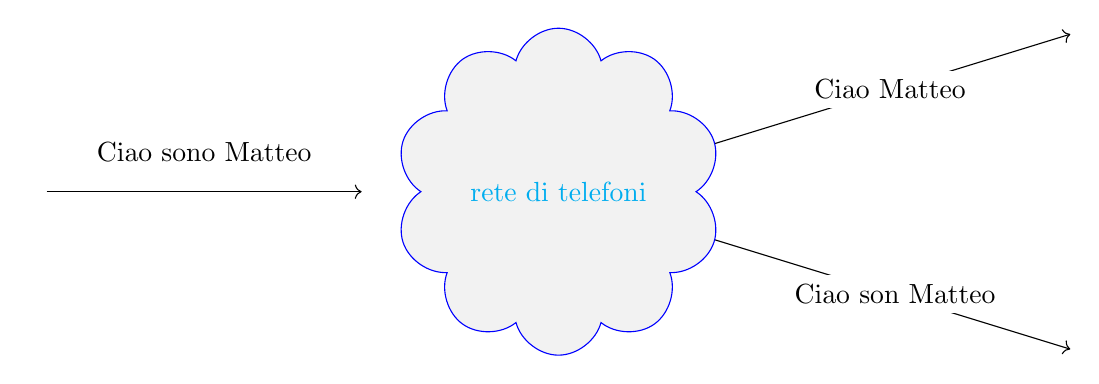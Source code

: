 ﻿\usetikzlibrary{shapes.symbols,arrows,chains}
\usetikzlibrary[calc]
\begin{tikzpicture}
\node  at (1,0.5) {Ciao sono Matteo};
\draw[->] (-1,0) -- (3,0);
\draw[->] (5.5,0)  -- (12,2);
\node[text width=2.5cm,fill=white] at (10,1.3) {Ciao Matteo};
\draw[->] (5.5,0)  -- (12,-2);
\node[text width=3cm,fill=white] at (10,-1.3) {Ciao son Matteo};

\node[cloud,
    draw =blue,
    text=cyan,
    fill = gray!10,
    minimum width = 3cm,
    minimum height = 2cm] (c) at (5.5,0) {rete di telefoni};

\end{tikzpicture}